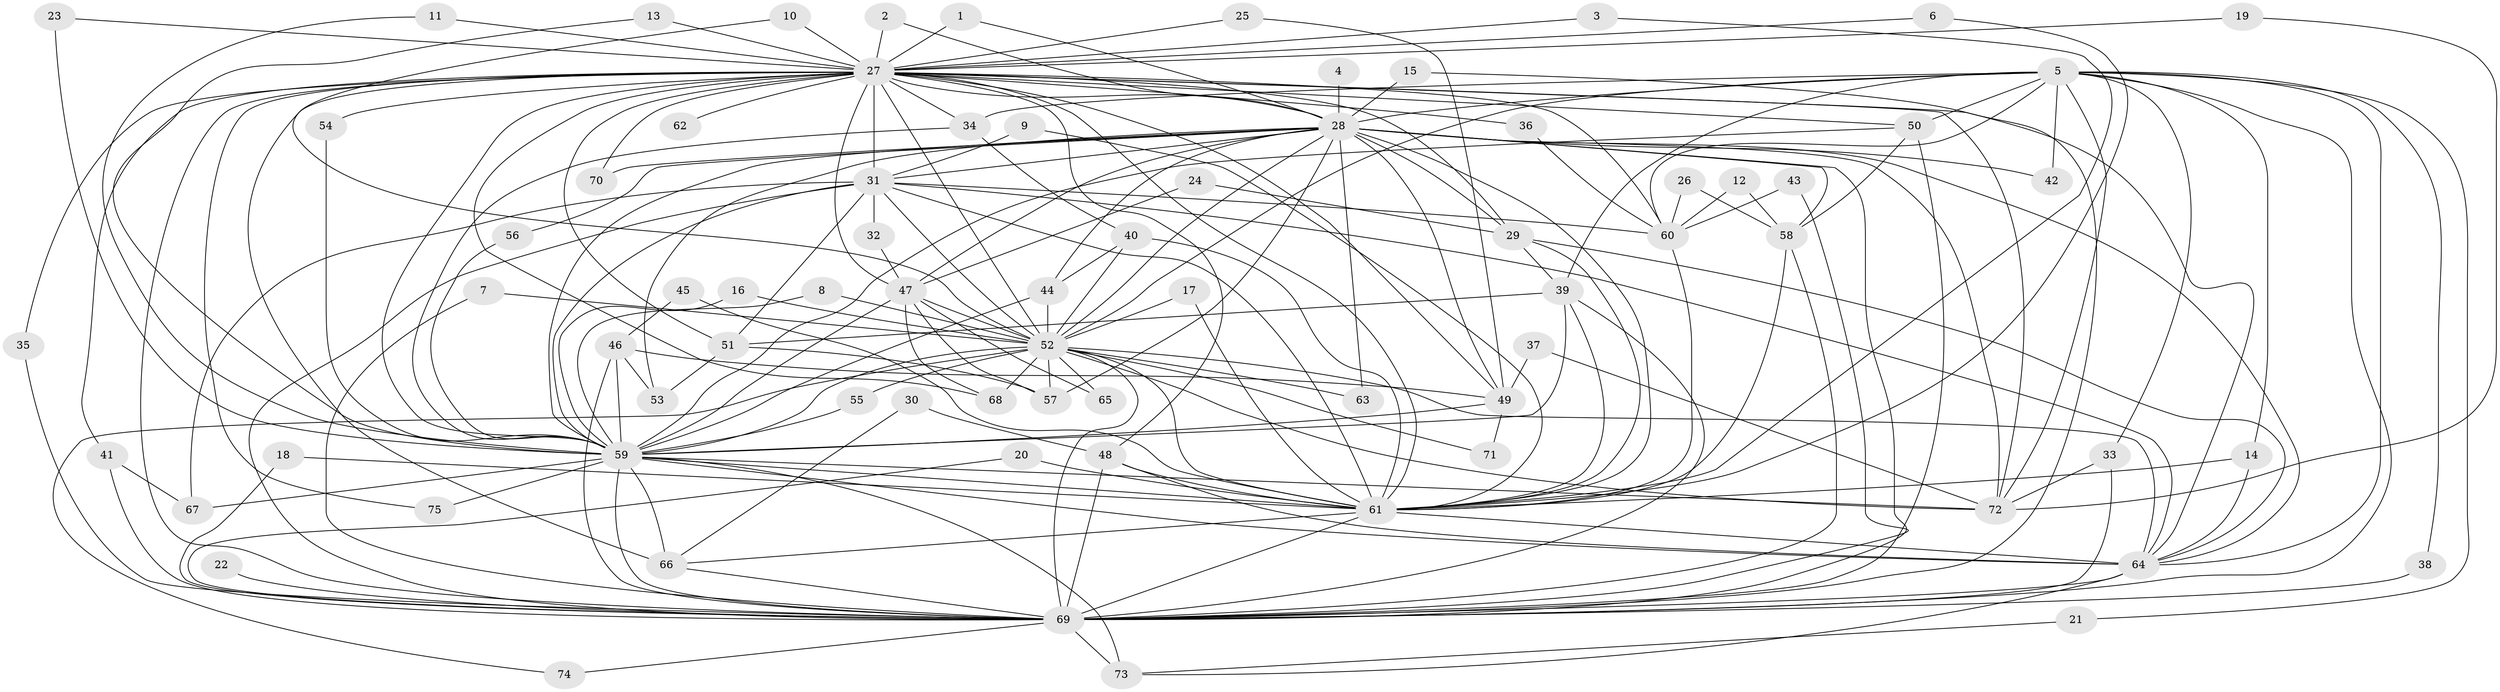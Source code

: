 // original degree distribution, {14: 0.00684931506849315, 24: 0.00684931506849315, 23: 0.00684931506849315, 31: 0.0136986301369863, 26: 0.0136986301369863, 32: 0.0136986301369863, 15: 0.00684931506849315, 2: 0.6164383561643836, 4: 0.07534246575342465, 5: 0.07534246575342465, 16: 0.00684931506849315, 3: 0.1232876712328767, 6: 0.0273972602739726, 7: 0.00684931506849315}
// Generated by graph-tools (version 1.1) at 2025/49/03/09/25 03:49:29]
// undirected, 75 vertices, 196 edges
graph export_dot {
graph [start="1"]
  node [color=gray90,style=filled];
  1;
  2;
  3;
  4;
  5;
  6;
  7;
  8;
  9;
  10;
  11;
  12;
  13;
  14;
  15;
  16;
  17;
  18;
  19;
  20;
  21;
  22;
  23;
  24;
  25;
  26;
  27;
  28;
  29;
  30;
  31;
  32;
  33;
  34;
  35;
  36;
  37;
  38;
  39;
  40;
  41;
  42;
  43;
  44;
  45;
  46;
  47;
  48;
  49;
  50;
  51;
  52;
  53;
  54;
  55;
  56;
  57;
  58;
  59;
  60;
  61;
  62;
  63;
  64;
  65;
  66;
  67;
  68;
  69;
  70;
  71;
  72;
  73;
  74;
  75;
  1 -- 27 [weight=1.0];
  1 -- 28 [weight=1.0];
  2 -- 27 [weight=1.0];
  2 -- 28 [weight=1.0];
  3 -- 27 [weight=1.0];
  3 -- 61 [weight=1.0];
  4 -- 28 [weight=1.0];
  5 -- 14 [weight=1.0];
  5 -- 21 [weight=1.0];
  5 -- 28 [weight=2.0];
  5 -- 33 [weight=1.0];
  5 -- 34 [weight=1.0];
  5 -- 38 [weight=1.0];
  5 -- 39 [weight=1.0];
  5 -- 42 [weight=1.0];
  5 -- 50 [weight=2.0];
  5 -- 52 [weight=1.0];
  5 -- 60 [weight=1.0];
  5 -- 64 [weight=1.0];
  5 -- 69 [weight=1.0];
  5 -- 72 [weight=1.0];
  6 -- 27 [weight=1.0];
  6 -- 61 [weight=1.0];
  7 -- 52 [weight=1.0];
  7 -- 69 [weight=1.0];
  8 -- 52 [weight=1.0];
  8 -- 59 [weight=1.0];
  9 -- 31 [weight=1.0];
  9 -- 61 [weight=1.0];
  10 -- 27 [weight=1.0];
  10 -- 52 [weight=1.0];
  11 -- 27 [weight=1.0];
  11 -- 59 [weight=1.0];
  12 -- 58 [weight=1.0];
  12 -- 60 [weight=1.0];
  13 -- 27 [weight=1.0];
  13 -- 59 [weight=1.0];
  14 -- 61 [weight=1.0];
  14 -- 64 [weight=1.0];
  15 -- 28 [weight=1.0];
  15 -- 69 [weight=1.0];
  16 -- 52 [weight=1.0];
  16 -- 59 [weight=1.0];
  17 -- 52 [weight=1.0];
  17 -- 61 [weight=1.0];
  18 -- 61 [weight=1.0];
  18 -- 69 [weight=1.0];
  19 -- 27 [weight=1.0];
  19 -- 72 [weight=1.0];
  20 -- 61 [weight=1.0];
  20 -- 69 [weight=1.0];
  21 -- 73 [weight=1.0];
  22 -- 69 [weight=1.0];
  23 -- 27 [weight=1.0];
  23 -- 59 [weight=1.0];
  24 -- 29 [weight=1.0];
  24 -- 47 [weight=1.0];
  25 -- 27 [weight=1.0];
  25 -- 49 [weight=1.0];
  26 -- 58 [weight=1.0];
  26 -- 60 [weight=1.0];
  27 -- 28 [weight=2.0];
  27 -- 29 [weight=1.0];
  27 -- 31 [weight=3.0];
  27 -- 34 [weight=1.0];
  27 -- 35 [weight=1.0];
  27 -- 36 [weight=1.0];
  27 -- 41 [weight=1.0];
  27 -- 47 [weight=1.0];
  27 -- 48 [weight=1.0];
  27 -- 49 [weight=1.0];
  27 -- 50 [weight=1.0];
  27 -- 51 [weight=2.0];
  27 -- 52 [weight=4.0];
  27 -- 54 [weight=2.0];
  27 -- 59 [weight=4.0];
  27 -- 60 [weight=1.0];
  27 -- 61 [weight=2.0];
  27 -- 62 [weight=2.0];
  27 -- 64 [weight=2.0];
  27 -- 66 [weight=1.0];
  27 -- 68 [weight=1.0];
  27 -- 69 [weight=2.0];
  27 -- 70 [weight=1.0];
  27 -- 72 [weight=1.0];
  27 -- 75 [weight=1.0];
  28 -- 29 [weight=1.0];
  28 -- 31 [weight=1.0];
  28 -- 42 [weight=1.0];
  28 -- 44 [weight=1.0];
  28 -- 47 [weight=1.0];
  28 -- 49 [weight=1.0];
  28 -- 52 [weight=3.0];
  28 -- 53 [weight=1.0];
  28 -- 56 [weight=1.0];
  28 -- 57 [weight=1.0];
  28 -- 58 [weight=1.0];
  28 -- 59 [weight=2.0];
  28 -- 61 [weight=1.0];
  28 -- 63 [weight=1.0];
  28 -- 64 [weight=1.0];
  28 -- 69 [weight=2.0];
  28 -- 70 [weight=1.0];
  28 -- 72 [weight=1.0];
  29 -- 39 [weight=1.0];
  29 -- 61 [weight=1.0];
  29 -- 64 [weight=1.0];
  30 -- 48 [weight=1.0];
  30 -- 66 [weight=1.0];
  31 -- 32 [weight=1.0];
  31 -- 51 [weight=1.0];
  31 -- 52 [weight=1.0];
  31 -- 59 [weight=3.0];
  31 -- 60 [weight=1.0];
  31 -- 61 [weight=1.0];
  31 -- 64 [weight=1.0];
  31 -- 67 [weight=1.0];
  31 -- 69 [weight=2.0];
  32 -- 47 [weight=1.0];
  33 -- 69 [weight=1.0];
  33 -- 72 [weight=1.0];
  34 -- 40 [weight=1.0];
  34 -- 59 [weight=1.0];
  35 -- 69 [weight=1.0];
  36 -- 60 [weight=1.0];
  37 -- 49 [weight=1.0];
  37 -- 72 [weight=1.0];
  38 -- 69 [weight=1.0];
  39 -- 51 [weight=1.0];
  39 -- 59 [weight=1.0];
  39 -- 61 [weight=1.0];
  39 -- 69 [weight=2.0];
  40 -- 44 [weight=1.0];
  40 -- 52 [weight=1.0];
  40 -- 61 [weight=2.0];
  41 -- 67 [weight=1.0];
  41 -- 69 [weight=1.0];
  43 -- 60 [weight=1.0];
  43 -- 69 [weight=1.0];
  44 -- 52 [weight=1.0];
  44 -- 59 [weight=1.0];
  45 -- 46 [weight=1.0];
  45 -- 61 [weight=1.0];
  46 -- 49 [weight=1.0];
  46 -- 53 [weight=1.0];
  46 -- 59 [weight=1.0];
  46 -- 69 [weight=1.0];
  47 -- 52 [weight=2.0];
  47 -- 57 [weight=1.0];
  47 -- 59 [weight=1.0];
  47 -- 65 [weight=1.0];
  47 -- 68 [weight=1.0];
  48 -- 61 [weight=1.0];
  48 -- 64 [weight=1.0];
  48 -- 69 [weight=1.0];
  49 -- 59 [weight=1.0];
  49 -- 71 [weight=1.0];
  50 -- 58 [weight=1.0];
  50 -- 59 [weight=1.0];
  50 -- 69 [weight=1.0];
  51 -- 53 [weight=1.0];
  51 -- 57 [weight=1.0];
  52 -- 55 [weight=1.0];
  52 -- 57 [weight=1.0];
  52 -- 59 [weight=2.0];
  52 -- 61 [weight=2.0];
  52 -- 63 [weight=1.0];
  52 -- 64 [weight=1.0];
  52 -- 65 [weight=1.0];
  52 -- 68 [weight=1.0];
  52 -- 69 [weight=2.0];
  52 -- 71 [weight=1.0];
  52 -- 72 [weight=1.0];
  52 -- 74 [weight=1.0];
  54 -- 59 [weight=1.0];
  55 -- 59 [weight=1.0];
  56 -- 59 [weight=1.0];
  58 -- 61 [weight=1.0];
  58 -- 69 [weight=1.0];
  59 -- 61 [weight=3.0];
  59 -- 64 [weight=4.0];
  59 -- 66 [weight=3.0];
  59 -- 67 [weight=2.0];
  59 -- 69 [weight=3.0];
  59 -- 72 [weight=1.0];
  59 -- 73 [weight=1.0];
  59 -- 75 [weight=1.0];
  60 -- 61 [weight=1.0];
  61 -- 64 [weight=1.0];
  61 -- 66 [weight=1.0];
  61 -- 69 [weight=1.0];
  64 -- 69 [weight=2.0];
  64 -- 73 [weight=1.0];
  66 -- 69 [weight=1.0];
  69 -- 73 [weight=2.0];
  69 -- 74 [weight=1.0];
}
